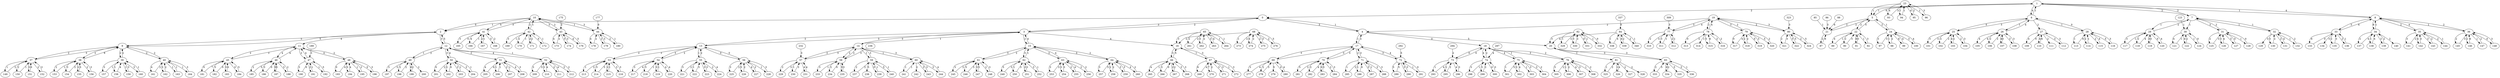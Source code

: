strict digraph "" {
	0 -> 2	[label=1];
	0 -> 3	[label=3];
	0 -> 4	[label=3];
	1 -> 0	[label=2];
	1 -> 5	[label=1];
	1 -> 6	[label=4];
	1 -> 7	[label=2];
	1 -> 8	[label=1];
	2 -> 9	[label=5];
	2 -> 11	[label=4];
	2 -> 12	[label=3];
	3 -> 0	[label=2];
	3 -> 13	[label=2];
	3 -> 14	[label=3];
	3 -> 15	[label=2];
	3 -> 16	[label=4];
	4 -> 0	[label=1];
	4 -> 17	[label=1];
	4 -> 18	[label=0];
	4 -> 20	[label=5];
	5 -> 1	[label=6];
	5 -> 21	[label=2];
	5 -> 22	[label=2];
	5 -> 24	[label=2];
	6 -> 1	[label=1];
	6 -> 25	[label=0];
	6 -> 26	[label=1];
	6 -> 27	[label=2];
	6 -> 28	[label=1];
	7 -> 1	[label=2];
	7 -> 29	[label=1];
	7 -> 30	[label=1];
	7 -> 31	[label=3];
	7 -> 32	[label=1];
	8 -> 1	[label=4];
	8 -> 33	[label=3];
	8 -> 34	[label=6];
	8 -> 35	[label=2];
	8 -> 36	[label=1];
	9 -> 2	[label=5];
	9 -> 37	[label=2];
	9 -> 38	[label=2];
	9 -> 39	[label=2];
	9 -> 40	[label=2];
	10 -> 2	[label=0];
	10 -> 41	[label=4];
	10 -> 42	[label=2];
	10 -> 43	[label=3];
	10 -> 44	[label=1];
	11 -> 45	[label=2];
	11 -> 46	[label=4];
	11 -> 47	[label=2];
	11 -> 48	[label=4];
	12 -> 2	[label=5];
	12 -> 49	[label=1];
	12 -> 50	[label=3];
	12 -> 51	[label=2];
	12 -> 52	[label=4];
	13 -> 3	[label=3];
	13 -> 53	[label=2];
	13 -> 54	[label=3];
	13 -> 55	[label=1];
	13 -> 56	[label=0];
	14 -> 3	[label=1];
	14 -> 57	[label=2];
	14 -> 58	[label=2];
	14 -> 59	[label=1];
	14 -> 60	[label=1];
	15 -> 3	[label=4];
	15 -> 61	[label=3];
	15 -> 62	[label=3];
	15 -> 63	[label=3];
	15 -> 64	[label=3];
	16 -> 66	[label=3];
	16 -> 67	[label=1];
	17 -> 4	[label=2];
	17 -> 69	[label=3];
	17 -> 70	[label=3];
	17 -> 71	[label=2];
	17 -> 72	[label=3];
	18 -> 73	[label=0];
	18 -> 74	[label=4];
	18 -> 75	[label=4];
	18 -> 76	[label=3];
	19 -> 4	[label=2];
	19 -> 77	[label=3];
	19 -> 78	[label=2];
	19 -> 79	[label=3];
	19 -> 80	[label=2];
	20 -> 81	[label=1];
	20 -> 83	[label=3];
	21 -> 5	[label=2];
	21 -> 87	[label=2];
	22 -> 5	[label=5];
	22 -> 89	[label=4];
	22 -> 90	[label=2];
	22 -> 91	[label=0];
	22 -> 92	[label=1];
	23 -> 5	[label=1];
	23 -> 93	[label=4];
	23 -> 94	[label=1];
	23 -> 95	[label=4];
	23 -> 96	[label=1];
	24 -> 5	[label=1];
	24 -> 97	[label=3];
	24 -> 98	[label=1];
	24 -> 99	[label=6];
	24 -> 100	[label=3];
	25 -> 6	[label=3];
	25 -> 101	[label=3];
	25 -> 102	[label=2];
	25 -> 103	[label=4];
	25 -> 104	[label=2];
	26 -> 6	[label=4];
	26 -> 105	[label=4];
	26 -> 106	[label=2];
	26 -> 107	[label=4];
	26 -> 108	[label=3];
	27 -> 109	[label=4];
	27 -> 110	[label=4];
	27 -> 111	[label=2];
	27 -> 112	[label=3];
	28 -> 6	[label=0];
	28 -> 113	[label=1];
	28 -> 114	[label=2];
	28 -> 115	[label=2];
	28 -> 116	[label=5];
	29 -> 7	[label=2];
	29 -> 117	[label=3];
	29 -> 118	[label=2];
	29 -> 119	[label=3];
	29 -> 120	[label=0];
	30 -> 121	[label=4];
	30 -> 122	[label=4];
	30 -> 124	[label=1];
	31 -> 7	[label=2];
	31 -> 125	[label=2];
	31 -> 126	[label=3];
	31 -> 127	[label=5];
	31 -> 128	[label=1];
	32 -> 7	[label=1];
	32 -> 129	[label=3];
	32 -> 130	[label=3];
	32 -> 131	[label=2];
	32 -> 132	[label=1];
	33 -> 8	[label=4];
	33 -> 133	[label=6];
	33 -> 134	[label=3];
	33 -> 135	[label=2];
	33 -> 136	[label=2];
	34 -> 8	[label=1];
	34 -> 137	[label=2];
	34 -> 138	[label=1];
	34 -> 139	[label=3];
	34 -> 140	[label=2];
	35 -> 8	[label=4];
	35 -> 141	[label=3];
	35 -> 142	[label=4];
	35 -> 143	[label=3];
	35 -> 144	[label=2];
	36 -> 8	[label=2];
	36 -> 145	[label=2];
	36 -> 146	[label=2];
	36 -> 147	[label=1];
	36 -> 148	[label=0];
	37 -> 9	[label=3];
	37 -> 149	[label=1];
	37 -> 150	[label=2];
	37 -> 151	[label=3];
	37 -> 152	[label=2];
	38 -> 9	[label=6];
	38 -> 153	[label=2];
	38 -> 154	[label=3];
	38 -> 155	[label=2];
	38 -> 156	[label=2];
	39 -> 9	[label=2];
	39 -> 157	[label=3];
	39 -> 158	[label=1];
	39 -> 159	[label=1];
	39 -> 160	[label=3];
	40 -> 9	[label=2];
	40 -> 161	[label=4];
	40 -> 162	[label=3];
	40 -> 163	[label=1];
	40 -> 164	[label=1];
	41 -> 10	[label=3];
	41 -> 165	[label=3];
	41 -> 166	[label=4];
	41 -> 167	[label=2];
	41 -> 168	[label=5];
	42 -> 10	[label=1];
	42 -> 169	[label=3];
	42 -> 170	[label=2];
	42 -> 171	[label=2];
	42 -> 172	[label=0];
	43 -> 10	[label=2];
	43 -> 173	[label=4];
	43 -> 174	[label=5];
	43 -> 176	[label=4];
	44 -> 10	[label=3];
	44 -> 178	[label=4];
	44 -> 179	[label=2];
	44 -> 180	[label=2];
	45 -> 11	[label=3];
	45 -> 181	[label=0];
	45 -> 182	[label=3];
	45 -> 183	[label=3];
	45 -> 184	[label=0];
	46 -> 11	[label=4];
	46 -> 185	[label=2];
	46 -> 186	[label=3];
	46 -> 187	[label=5];
	46 -> 188	[label=3];
	47 -> 11	[label=4];
	47 -> 190	[label=3];
	47 -> 191	[label=2];
	47 -> 192	[label=1];
	48 -> 11	[label=2];
	48 -> 193	[label=0];
	48 -> 194	[label=5];
	48 -> 195	[label=1];
	48 -> 196	[label=0];
	49 -> 12	[label=2];
	49 -> 197	[label=3];
	49 -> 198	[label=2];
	49 -> 199	[label=6];
	49 -> 200	[label=2];
	50 -> 12	[label=4];
	50 -> 201	[label=0];
	50 -> 202	[label=2];
	50 -> 203	[label=3];
	50 -> 204	[label=3];
	51 -> 205	[label=4];
	51 -> 206	[label=1];
	51 -> 207	[label=2];
	51 -> 208	[label=4];
	52 -> 12	[label=1];
	52 -> 209	[label=3];
	52 -> 210	[label=3];
	52 -> 211	[label=2];
	52 -> 212	[label=3];
	53 -> 13	[label=3];
	53 -> 213	[label=1];
	53 -> 214	[label=3];
	53 -> 215	[label=2];
	53 -> 216	[label=3];
	54 -> 13	[label=2];
	54 -> 217	[label=3];
	54 -> 218	[label=3];
	54 -> 219	[label=3];
	54 -> 220	[label=4];
	55 -> 13	[label=2];
	55 -> 221	[label=3];
	55 -> 222	[label=1];
	55 -> 223	[label=3];
	55 -> 224	[label=2];
	56 -> 13	[label=5];
	56 -> 225	[label=3];
	56 -> 226	[label=5];
	56 -> 227	[label=4];
	56 -> 228	[label=1];
	57 -> 14	[label=3];
	57 -> 229	[label=2];
	57 -> 230	[label=1];
	57 -> 231	[label=4];
	58 -> 14	[label=2];
	58 -> 233	[label=3];
	58 -> 234	[label=2];
	58 -> 235	[label=5];
	59 -> 14	[label=3];
	59 -> 237	[label=2];
	59 -> 238	[label=5];
	59 -> 239	[label=0];
	59 -> 240	[label=5];
	60 -> 14	[label=3];
	60 -> 241	[label=1];
	60 -> 242	[label=2];
	60 -> 243	[label=3];
	60 -> 244	[label=3];
	61 -> 15	[label=2];
	61 -> 245	[label=3];
	61 -> 246	[label=3];
	61 -> 247	[label=3];
	61 -> 248	[label=2];
	62 -> 15	[label=1];
	62 -> 249	[label=5];
	62 -> 250	[label=1];
	62 -> 251	[label=2];
	62 -> 252	[label=3];
	63 -> 15	[label=4];
	63 -> 253	[label=3];
	63 -> 254	[label=3];
	63 -> 255	[label=2];
	63 -> 256	[label=2];
	64 -> 15	[label=2];
	64 -> 257	[label=3];
	64 -> 258	[label=2];
	64 -> 259	[label=3];
	64 -> 260	[label=4];
	65 -> 16	[label=3];
	65 -> 261	[label=2];
	65 -> 262	[label=3];
	65 -> 263	[label=3];
	65 -> 264	[label=1];
	66 -> 16	[label=5];
	66 -> 265	[label=4];
	66 -> 266	[label=2];
	66 -> 267	[label=2];
	66 -> 268	[label=3];
	67 -> 16	[label=3];
	67 -> 269	[label=6];
	67 -> 270	[label=7];
	67 -> 271	[label=3];
	67 -> 272	[label=1];
	68 -> 16	[label=2];
	68 -> 273	[label=1];
	68 -> 274	[label=4];
	68 -> 275	[label=2];
	68 -> 276	[label=2];
	69 -> 17	[label=3];
	69 -> 277	[label=3];
	69 -> 278	[label=2];
	69 -> 279	[label=5];
	69 -> 280	[label=4];
	70 -> 17	[label=3];
	70 -> 281	[label=5];
	70 -> 282	[label=2];
	70 -> 283	[label=0];
	70 -> 284	[label=2];
	71 -> 17	[label=3];
	71 -> 285	[label=1];
	71 -> 286	[label=1];
	71 -> 287	[label=5];
	71 -> 288	[label=3];
	72 -> 17	[label=4];
	72 -> 289	[label=5];
	72 -> 290	[label=3];
	72 -> 291	[label=1];
	73 -> 18	[label=0];
	73 -> 293	[label=1];
	73 -> 295	[label=2];
	73 -> 296	[label=4];
	74 -> 18	[label=2];
	74 -> 298	[label=3];
	74 -> 299	[label=3];
	74 -> 300	[label=0];
	75 -> 18	[label=1];
	75 -> 301	[label=1];
	75 -> 302	[label=3];
	75 -> 303	[label=1];
	75 -> 304	[label=3];
	76 -> 18	[label=2];
	76 -> 305	[label=3];
	76 -> 306	[label=1];
	76 -> 307	[label=4];
	76 -> 308	[label=1];
	77 -> 19	[label=4];
	77 -> 310	[label=2];
	77 -> 311	[label=3];
	77 -> 312	[label=2];
	78 -> 19	[label=4];
	78 -> 313	[label=0];
	78 -> 314	[label=1];
	78 -> 315	[label=5];
	78 -> 316	[label=3];
	79 -> 19	[label=2];
	79 -> 317	[label=0];
	79 -> 318	[label=2];
	79 -> 319	[label=0];
	79 -> 320	[label=5];
	80 -> 19	[label=3];
	80 -> 321	[label=2];
	80 -> 322	[label=5];
	80 -> 324	[label=2];
	81 -> 325	[label=1];
	81 -> 326	[label=1];
	81 -> 327	[label=2];
	81 -> 328	[label=2];
	82 -> 20	[label=3];
	82 -> 329	[label=1];
	82 -> 330	[label=3];
	82 -> 331	[label=0];
	82 -> 332	[label=1];
	83 -> 20	[label=3];
	83 -> 333	[label=2];
	83 -> 334	[label=0];
	83 -> 335	[label=5];
	83 -> 336	[label=3];
	84 -> 20	[label=4];
	84 -> 338	[label=1];
	84 -> 339	[label=4];
	84 -> 340	[label=2];
	85 -> 21	[label=1];
	86 -> 21	[label=3];
	87 -> 21	[label=6];
	88 -> 21	[label=6];
	89 -> 22	[label=1];
	90 -> 22	[label=3];
	91 -> 22	[label=3];
	92 -> 22	[label=3];
	93 -> 23	[label=3];
	94 -> 23	[label=1];
	95 -> 23	[label=2];
	96 -> 23	[label=3];
	97 -> 24	[label=3];
	98 -> 24	[label=2];
	99 -> 24	[label=4];
	100 -> 24	[label=4];
	101 -> 25	[label=3];
	102 -> 25	[label=2];
	103 -> 25	[label=2];
	104 -> 25	[label=3];
	105 -> 26	[label=4];
	106 -> 26	[label=2];
	107 -> 26	[label=3];
	108 -> 26	[label=3];
	109 -> 27	[label=0];
	110 -> 27	[label=6];
	112 -> 27	[label=3];
	113 -> 28	[label=6];
	114 -> 28	[label=1];
	115 -> 28	[label=4];
	116 -> 28	[label=3];
	117 -> 29	[label=1];
	118 -> 29	[label=4];
	119 -> 29	[label=3];
	120 -> 29	[label=4];
	121 -> 30	[label=1];
	122 -> 30	[label=2];
	123 -> 30	[label=1];
	124 -> 30	[label=0];
	125 -> 31	[label=3];
	126 -> 31	[label=4];
	127 -> 31	[label=0];
	128 -> 31	[label=0];
	130 -> 32	[label=2];
	131 -> 32	[label=4];
	132 -> 32	[label=2];
	133 -> 33	[label=0];
	135 -> 33	[label=3];
	136 -> 33	[label=1];
	137 -> 34	[label=4];
	138 -> 34	[label=4];
	139 -> 34	[label=2];
	141 -> 35	[label=2];
	142 -> 35	[label=3];
	143 -> 35	[label=2];
	144 -> 35	[label=1];
	145 -> 36	[label=3];
	146 -> 36	[label=6];
	147 -> 36	[label=2];
	148 -> 36	[label=3];
	149 -> 37	[label=2];
	150 -> 37	[label=1];
	151 -> 37	[label=0];
	152 -> 37	[label=3];
	153 -> 38	[label=1];
	154 -> 38	[label=2];
	155 -> 38	[label=3];
	156 -> 38	[label=3];
	157 -> 39	[label=1];
	158 -> 39	[label=4];
	159 -> 39	[label=3];
	160 -> 39	[label=1];
	161 -> 40	[label=2];
	162 -> 40	[label=2];
	163 -> 40	[label=1];
	164 -> 40	[label=3];
	165 -> 41	[label=0];
	166 -> 41	[label=1];
	167 -> 41	[label=1];
	168 -> 41	[label=2];
	169 -> 42	[label=1];
	170 -> 42	[label=1];
	171 -> 42	[label=2];
	172 -> 42	[label=1];
	173 -> 43	[label=2];
	174 -> 43	[label=3];
	175 -> 43	[label=2];
	176 -> 43	[label=5];
	177 -> 44	[label=0];
	178 -> 44	[label=2];
	179 -> 44	[label=3];
	180 -> 44	[label=1];
	181 -> 45	[label=7];
	182 -> 45	[label=0];
	183 -> 45	[label=0];
	184 -> 45	[label=5];
	185 -> 46	[label=5];
	186 -> 46	[label=0];
	187 -> 46	[label=5];
	188 -> 46	[label=2];
	189 -> 47	[label=3];
	190 -> 47	[label=0];
	191 -> 47	[label=1];
	192 -> 47	[label=5];
	193 -> 48	[label=4];
	194 -> 48	[label=4];
	195 -> 48	[label=2];
	196 -> 48	[label=3];
	197 -> 49	[label=3];
	198 -> 49	[label=2];
	199 -> 49	[label=2];
	201 -> 50	[label=2];
	202 -> 50	[label=0];
	203 -> 50	[label=1];
	204 -> 50	[label=1];
	205 -> 51	[label=6];
	206 -> 51	[label=1];
	207 -> 51	[label=1];
	208 -> 51	[label=3];
	209 -> 52	[label=3];
	210 -> 52	[label=4];
	211 -> 52	[label=4];
	212 -> 52	[label=2];
	213 -> 53	[label=2];
	214 -> 53	[label=3];
	215 -> 53	[label=1];
	216 -> 53	[label=3];
	217 -> 54	[label=4];
	218 -> 54	[label=1];
	219 -> 54	[label=1];
	220 -> 54	[label=4];
	221 -> 55	[label=2];
	222 -> 55	[label=3];
	223 -> 55	[label=3];
	224 -> 55	[label=4];
	225 -> 56	[label=2];
	226 -> 56	[label=2];
	227 -> 56	[label=2];
	228 -> 56	[label=3];
	229 -> 57	[label=3];
	230 -> 57	[label=3];
	231 -> 57	[label=4];
	232 -> 57	[label=3];
	233 -> 58	[label=1];
	234 -> 58	[label=0];
	235 -> 58	[label=3];
	236 -> 58	[label=3];
	237 -> 59	[label=2];
	239 -> 59	[label=1];
	240 -> 59	[label=1];
	241 -> 60	[label=1];
	243 -> 60	[label=3];
	244 -> 60	[label=4];
	245 -> 61	[label=2];
	246 -> 61	[label=3];
	247 -> 61	[label=5];
	248 -> 61	[label=3];
	249 -> 62	[label=3];
	250 -> 62	[label=3];
	251 -> 62	[label=3];
	252 -> 62	[label=1];
	253 -> 63	[label=3];
	254 -> 63	[label=3];
	255 -> 63	[label=4];
	256 -> 63	[label=2];
	257 -> 64	[label=5];
	258 -> 64	[label=2];
	259 -> 64	[label=3];
	260 -> 64	[label=2];
	261 -> 65	[label=2];
	262 -> 65	[label=2];
	263 -> 65	[label=4];
	264 -> 65	[label=1];
	265 -> 66	[label=1];
	266 -> 66	[label=0];
	267 -> 66	[label=2];
	268 -> 66	[label=3];
	269 -> 67	[label=4];
	270 -> 67	[label=2];
	271 -> 67	[label=3];
	272 -> 67	[label=3];
	273 -> 68	[label=2];
	274 -> 68	[label=2];
	275 -> 68	[label=3];
	276 -> 68	[label=5];
	277 -> 69	[label=4];
	278 -> 69	[label=3];
	280 -> 69	[label=4];
	281 -> 70	[label=2];
	282 -> 70	[label=4];
	283 -> 70	[label=3];
	284 -> 70	[label=3];
	285 -> 71	[label=2];
	286 -> 71	[label=0];
	287 -> 71	[label=1];
	288 -> 71	[label=3];
	289 -> 72	[label=5];
	290 -> 72	[label=3];
	291 -> 72	[label=0];
	292 -> 72	[label=5];
	293 -> 73	[label=4];
	294 -> 73	[label=2];
	295 -> 73	[label=2];
	296 -> 73	[label=3];
	297 -> 74	[label=4];
	298 -> 74	[label=1];
	299 -> 74	[label=2];
	300 -> 74	[label=3];
	301 -> 75	[label=5];
	302 -> 75	[label=4];
	303 -> 75	[label=3];
	304 -> 75	[label=2];
	305 -> 76	[label=2];
	306 -> 76	[label=2];
	307 -> 76	[label=3];
	308 -> 76	[label=2];
	309 -> 77	[label=3];
	310 -> 77	[label=3];
	311 -> 77	[label=1];
	312 -> 77	[label=1];
	313 -> 78	[label=2];
	315 -> 78	[label=6];
	316 -> 78	[label=2];
	317 -> 79	[label=4];
	318 -> 79	[label=2];
	319 -> 79	[label=3];
	320 -> 79	[label=2];
	321 -> 80	[label=3];
	322 -> 80	[label=5];
	323 -> 80	[label=3];
	324 -> 80	[label=5];
	325 -> 81	[label=2];
	326 -> 81	[label=4];
	329 -> 82	[label=2];
	330 -> 82	[label=2];
	331 -> 82	[label=1];
	332 -> 82	[label=0];
	333 -> 83	[label=5];
	334 -> 83	[label=2];
	336 -> 83	[label=1];
	337 -> 84	[label=0];
	338 -> 84	[label=4];
	339 -> 84	[label=2];
	340 -> 84	[label=1];
}
